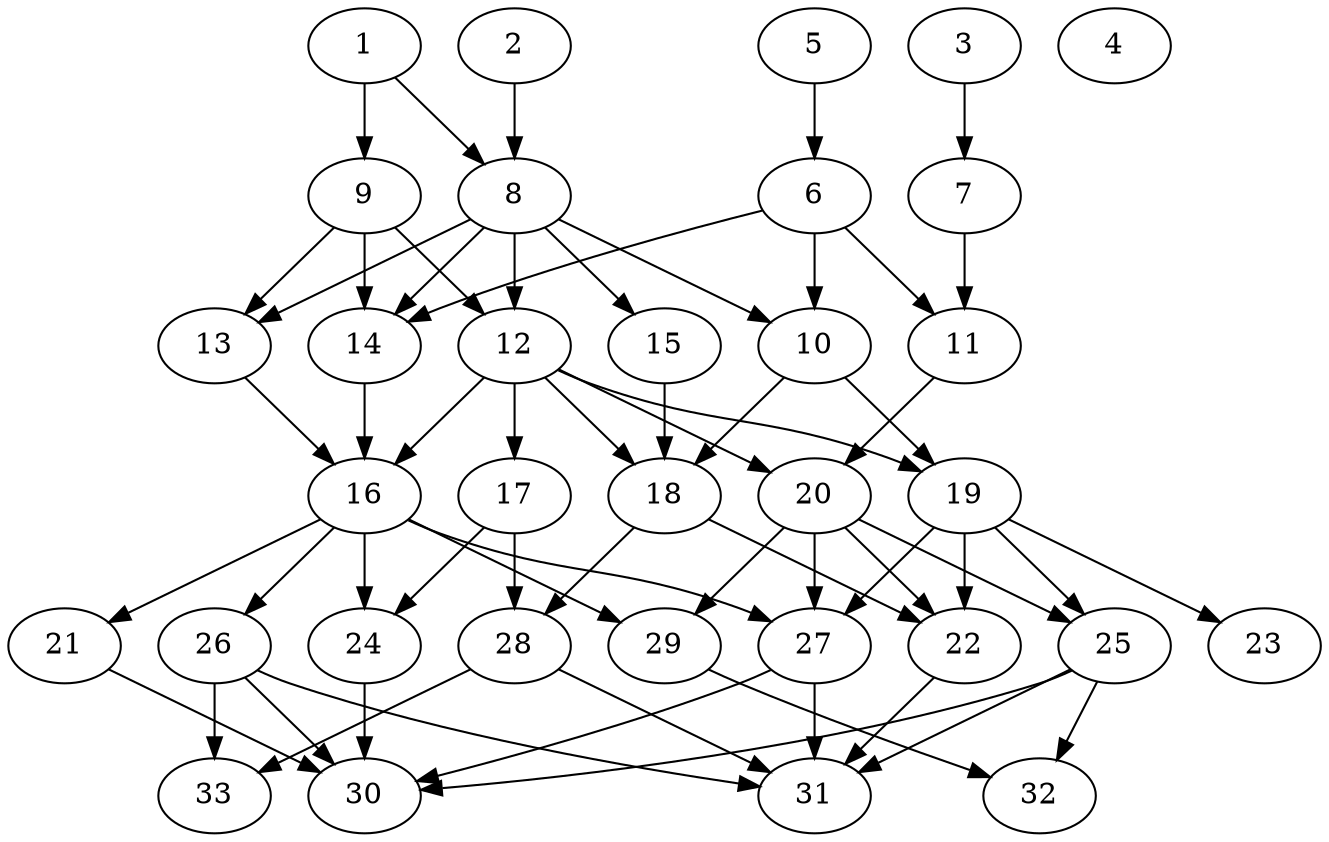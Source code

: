 // DAG (tier=2-normal, mode=compute, n=33, ccr=0.379, fat=0.569, density=0.555, regular=0.520, jump=0.139, mindata=524288, maxdata=8388608)
// DAG automatically generated by daggen at Sun Aug 24 16:33:33 2025
// /home/ermia/Project/Environments/daggen/bin/daggen --dot --ccr 0.379 --fat 0.569 --regular 0.520 --density 0.555 --jump 0.139 --mindata 524288 --maxdata 8388608 -n 33 
digraph G {
  1 [size="3451938067286398", alpha="0.01", expect_size="1725969033643199"]
  1 -> 8 [size ="357259708203008"]
  1 -> 9 [size ="357259708203008"]
  2 [size="297469753134013218816", alpha="0.03", expect_size="148734876567006609408"]
  2 -> 8 [size ="356493702463488"]
  3 [size="333208728863351168", alpha="0.16", expect_size="166604364431675584"]
  3 -> 7 [size ="543872916652032"]
  4 [size="357621029209279488", alpha="0.16", expect_size="178810514604639744"]
  5 [size="180305436580157325312", alpha="0.13", expect_size="90152718290078662656"]
  5 -> 6 [size ="255326486003712"]
  6 [size="902490280847042", alpha="0.09", expect_size="451245140423521"]
  6 -> 10 [size ="100077066518528"]
  6 -> 11 [size ="100077066518528"]
  6 -> 14 [size ="100077066518528"]
  7 [size="193867618749390208", alpha="0.14", expect_size="96933809374695104"]
  7 -> 11 [size ="75698932809728"]
  8 [size="8628647308713525248", alpha="0.20", expect_size="4314323654356762624"]
  8 -> 10 [size ="33655170793472"]
  8 -> 12 [size ="33655170793472"]
  8 -> 13 [size ="33655170793472"]
  8 -> 14 [size ="33655170793472"]
  8 -> 15 [size ="33655170793472"]
  9 [size="116432999581224768", alpha="0.05", expect_size="58216499790612384"]
  9 -> 12 [size ="150878182965248"]
  9 -> 13 [size ="150878182965248"]
  9 -> 14 [size ="150878182965248"]
  10 [size="2669158431987492", alpha="0.01", expect_size="1334579215993746"]
  10 -> 18 [size ="6204214476800"]
  10 -> 19 [size ="6204214476800"]
  11 [size="4736215056121856000", alpha="0.15", expect_size="2368107528060928000"]
  11 -> 20 [size ="22562000076800"]
  12 [size="416444374781317632", alpha="0.06", expect_size="208222187390658816"]
  12 -> 16 [size ="247246176124928"]
  12 -> 17 [size ="247246176124928"]
  12 -> 18 [size ="247246176124928"]
  12 -> 19 [size ="247246176124928"]
  12 -> 20 [size ="247246176124928"]
  13 [size="263356333545926", alpha="0.08", expect_size="131678166772963"]
  13 -> 16 [size ="5558258106368"]
  14 [size="238010780206332116992", alpha="0.01", expect_size="119005390103166058496"]
  14 -> 16 [size ="307247062188032"]
  15 [size="187145849611482144", alpha="0.13", expect_size="93572924805741072"]
  15 -> 18 [size ="136847732768768"]
  16 [size="302529519960981760", alpha="0.07", expect_size="151264759980490880"]
  16 -> 21 [size ="432693829435392"]
  16 -> 24 [size ="432693829435392"]
  16 -> 26 [size ="432693829435392"]
  16 -> 27 [size ="432693829435392"]
  16 -> 29 [size ="432693829435392"]
  17 [size="2970204249721344", alpha="0.07", expect_size="1485102124860672"]
  17 -> 24 [size ="66662262898688"]
  17 -> 28 [size ="66662262898688"]
  18 [size="2872018073374042", alpha="0.17", expect_size="1436009036687021"]
  18 -> 22 [size ="294189187203072"]
  18 -> 28 [size ="294189187203072"]
  19 [size="4982966974591008768", alpha="0.16", expect_size="2491483487295504384"]
  19 -> 22 [size ="23338986504192"]
  19 -> 23 [size ="23338986504192"]
  19 -> 25 [size ="23338986504192"]
  19 -> 27 [size ="23338986504192"]
  20 [size="196301606276956736", alpha="0.15", expect_size="98150803138478368"]
  20 -> 22 [size ="299879658160128"]
  20 -> 25 [size ="299879658160128"]
  20 -> 27 [size ="299879658160128"]
  20 -> 29 [size ="299879658160128"]
  21 [size="3710017337992776", alpha="0.11", expect_size="1855008668996388"]
  21 -> 30 [size ="388574046322688"]
  22 [size="98915600080142944", alpha="0.01", expect_size="49457800040071472"]
  22 -> 31 [size ="199769666355200"]
  23 [size="162630858215049664", alpha="0.07", expect_size="81315429107524832"]
  24 [size="68564973848469962752", alpha="0.15", expect_size="34282486924234981376"]
  24 -> 30 [size ="134016476905472"]
  25 [size="534236148231911243776", alpha="0.13", expect_size="267118074115955621888"]
  25 -> 30 [size ="526718817271808"]
  25 -> 31 [size ="526718817271808"]
  25 -> 32 [size ="526718817271808"]
  26 [size="2892279043436920", alpha="0.10", expect_size="1446139521718460"]
  26 -> 30 [size ="83818308435968"]
  26 -> 31 [size ="83818308435968"]
  26 -> 33 [size ="83818308435968"]
  27 [size="3706556766113860", alpha="0.07", expect_size="1853278383056930"]
  27 -> 30 [size ="259042303803392"]
  27 -> 31 [size ="259042303803392"]
  28 [size="1239589964290706", alpha="0.01", expect_size="619794982145353"]
  28 -> 31 [size ="43225658163200"]
  28 -> 33 [size ="43225658163200"]
  29 [size="113392247663279408", alpha="0.19", expect_size="56696123831639704"]
  29 -> 32 [size ="106254143848448"]
  30 [size="35184372088832000000", alpha="0.16", expect_size="17592186044416000000"]
  31 [size="88321836913447141376", alpha="0.19", expect_size="44160918456723570688"]
  32 [size="570207843841063518208", alpha="0.19", expect_size="285103921920531759104"]
  33 [size="5695597775228502016", alpha="0.10", expect_size="2847798887614251008"]
}